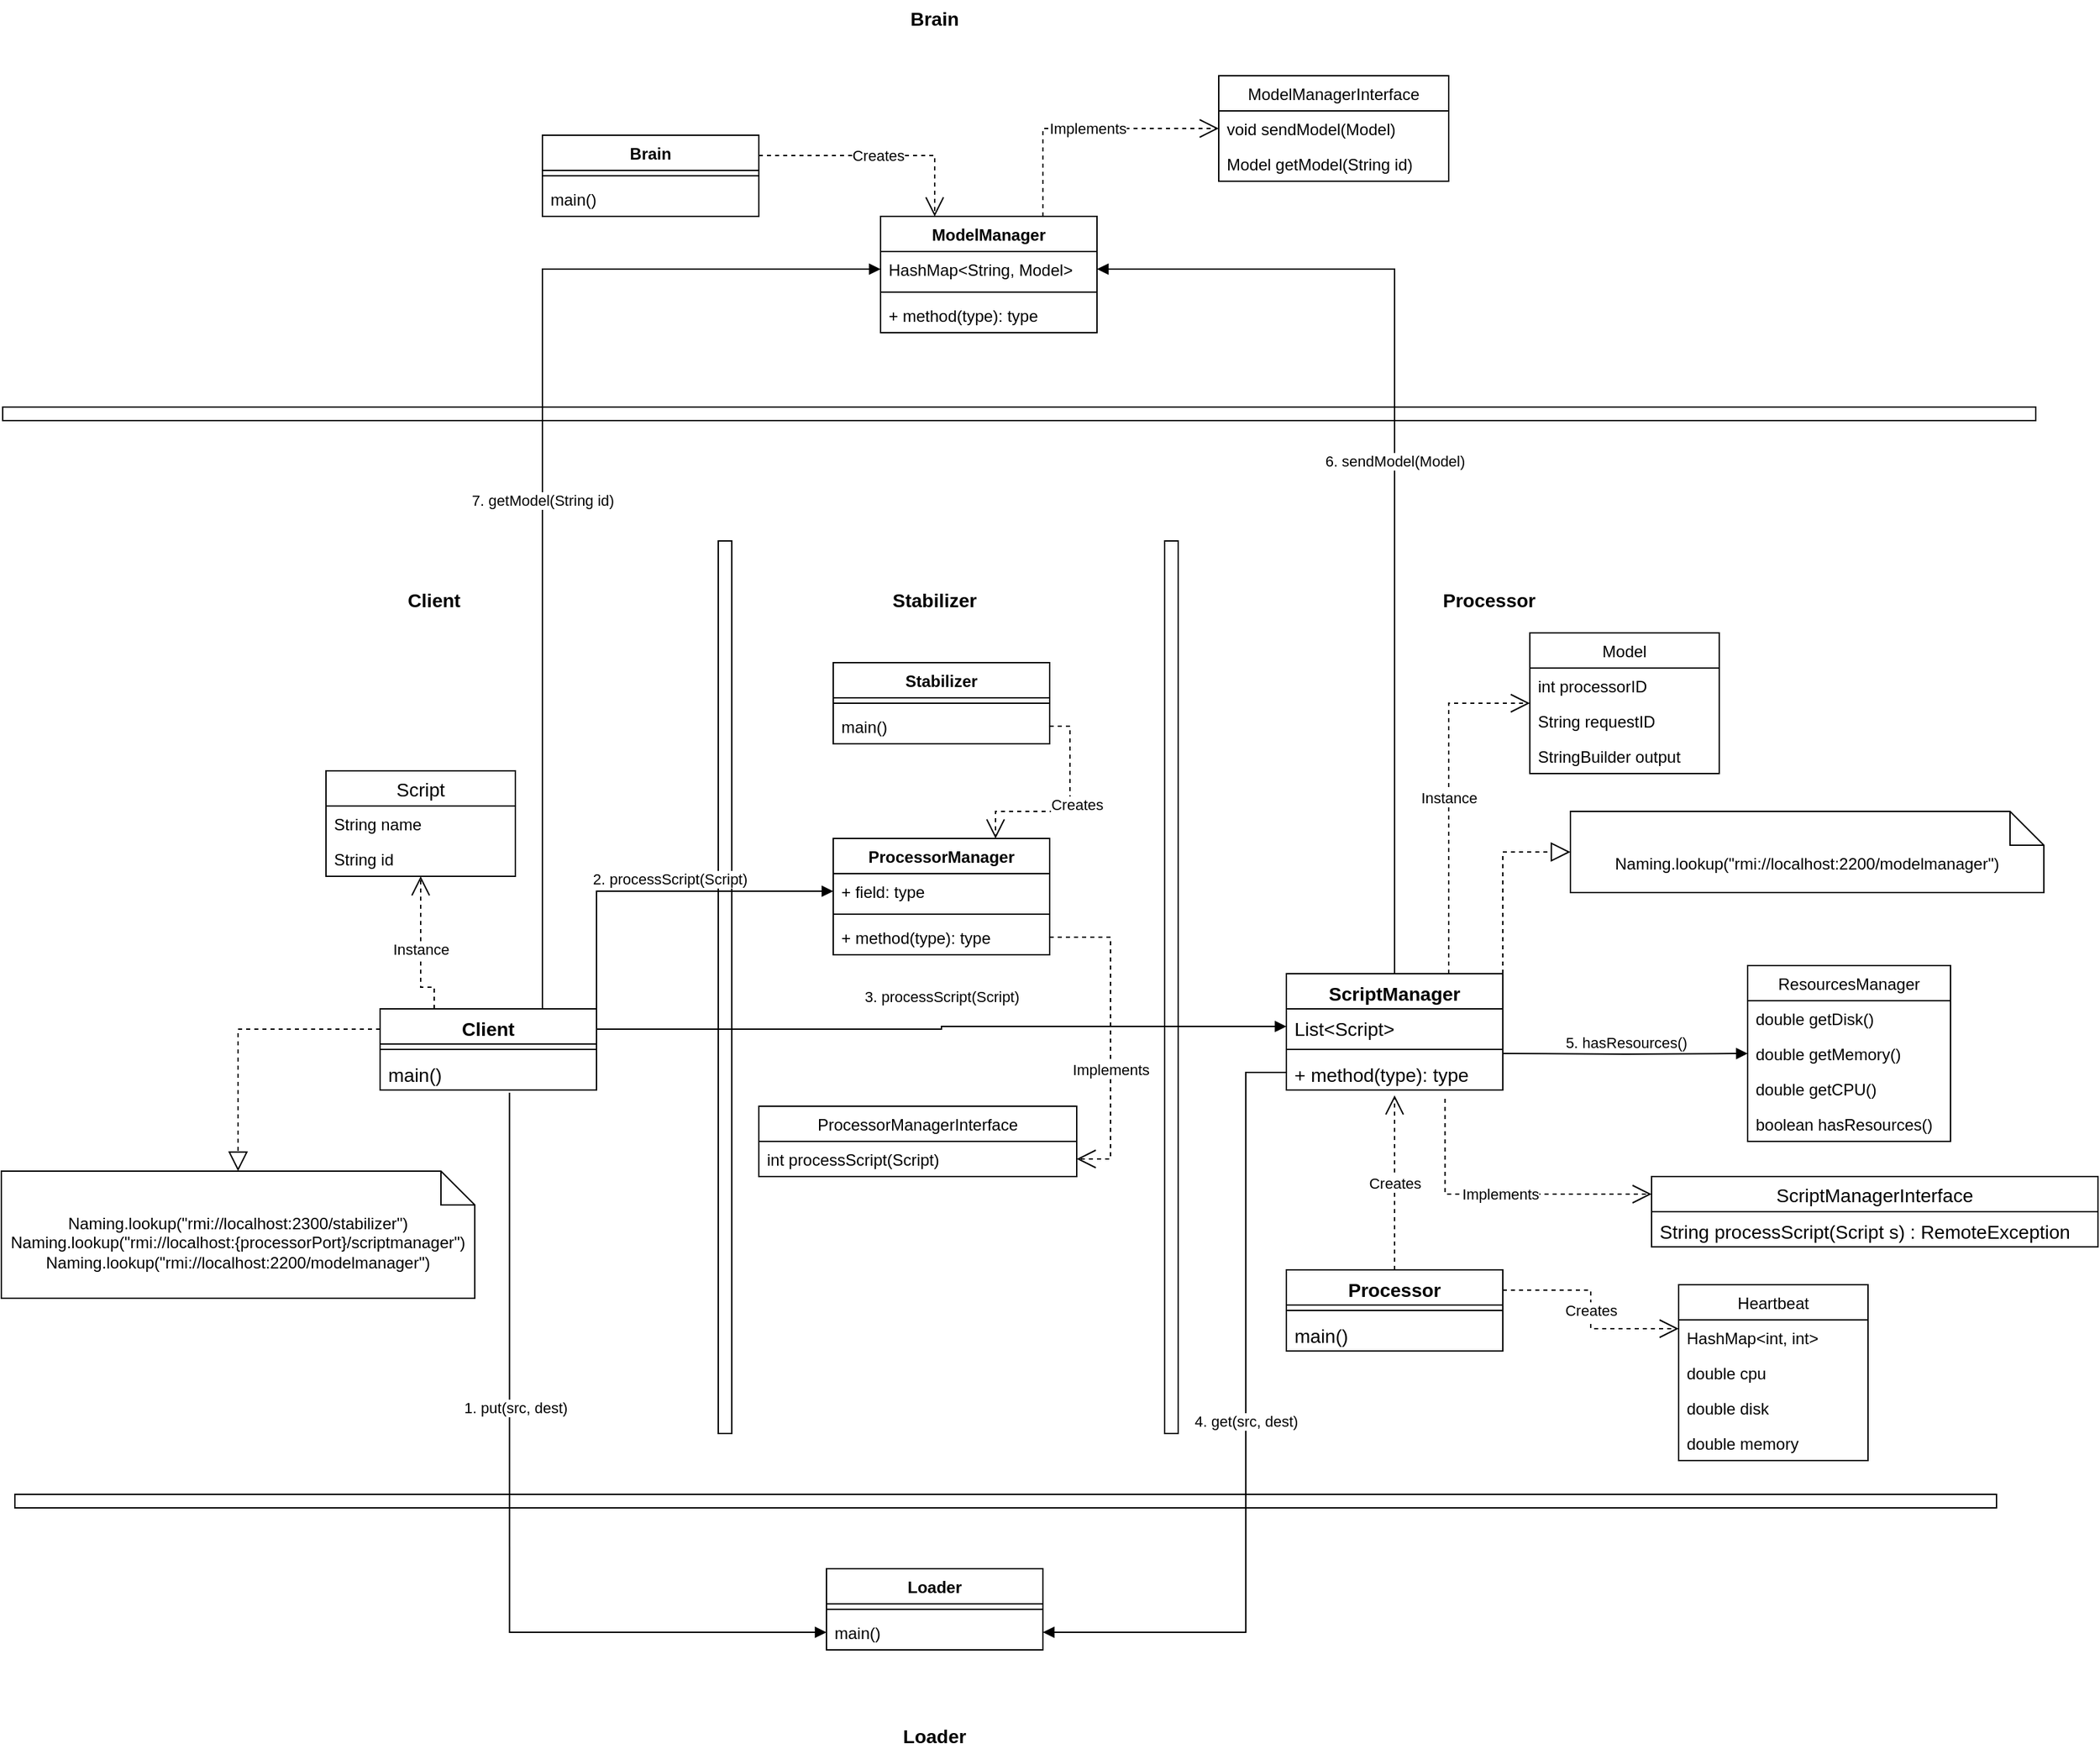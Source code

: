 <mxfile version="15.4.0" type="device"><diagram id="C5RBs43oDa-KdzZeNtuy" name="Page-1"><mxGraphModel dx="2044" dy="2335" grid="1" gridSize="10" guides="1" tooltips="1" connect="1" arrows="1" fold="1" page="1" pageScale="1" pageWidth="827" pageHeight="1169" math="0" shadow="0"><root><mxCell id="WIyWlLk6GJQsqaUBKTNV-0"/><mxCell id="WIyWlLk6GJQsqaUBKTNV-1" parent="WIyWlLk6GJQsqaUBKTNV-0"/><mxCell id="097dCjv2Wx_3YCS_H8Qn-5" value="Script" style="swimlane;fontStyle=0;childLayout=stackLayout;horizontal=1;startSize=26;fillColor=none;horizontalStack=0;resizeParent=1;resizeParentMax=0;resizeLast=0;collapsible=1;marginBottom=0;fontSize=14;" parent="WIyWlLk6GJQsqaUBKTNV-1" vertex="1"><mxGeometry x="310" y="390" width="140" height="78" as="geometry"/></mxCell><mxCell id="VnGSUot_ZPBonElB4AS1-66" value="String name" style="text;strokeColor=none;fillColor=none;align=left;verticalAlign=top;spacingLeft=4;spacingRight=4;overflow=hidden;rotatable=0;points=[[0,0.5],[1,0.5]];portConstraint=eastwest;" vertex="1" parent="097dCjv2Wx_3YCS_H8Qn-5"><mxGeometry y="26" width="140" height="26" as="geometry"/></mxCell><mxCell id="VnGSUot_ZPBonElB4AS1-65" value="String id" style="text;strokeColor=none;fillColor=none;align=left;verticalAlign=top;spacingLeft=4;spacingRight=4;overflow=hidden;rotatable=0;points=[[0,0.5],[1,0.5]];portConstraint=eastwest;" vertex="1" parent="097dCjv2Wx_3YCS_H8Qn-5"><mxGeometry y="52" width="140" height="26" as="geometry"/></mxCell><mxCell id="097dCjv2Wx_3YCS_H8Qn-11" value="Client" style="text;align=center;fontStyle=1;verticalAlign=middle;spacingLeft=3;spacingRight=3;strokeColor=none;rotatable=0;points=[[0,0.5],[1,0.5]];portConstraint=eastwest;fontSize=14;" parent="WIyWlLk6GJQsqaUBKTNV-1" vertex="1"><mxGeometry x="350" y="250" width="80" height="26" as="geometry"/></mxCell><mxCell id="097dCjv2Wx_3YCS_H8Qn-12" value="Stabilizer" style="text;align=center;fontStyle=1;verticalAlign=middle;spacingLeft=3;spacingRight=3;strokeColor=none;rotatable=0;points=[[0,0.5],[1,0.5]];portConstraint=eastwest;fontSize=14;" parent="WIyWlLk6GJQsqaUBKTNV-1" vertex="1"><mxGeometry x="720" y="250" width="80" height="26" as="geometry"/></mxCell><mxCell id="097dCjv2Wx_3YCS_H8Qn-13" value="" style="html=1;points=[];perimeter=orthogonalPerimeter;fontSize=14;" parent="WIyWlLk6GJQsqaUBKTNV-1" vertex="1"><mxGeometry x="600" y="220" width="10" height="660" as="geometry"/></mxCell><mxCell id="097dCjv2Wx_3YCS_H8Qn-15" value="" style="html=1;points=[];perimeter=orthogonalPerimeter;fontSize=14;" parent="WIyWlLk6GJQsqaUBKTNV-1" vertex="1"><mxGeometry x="930" y="220" width="10" height="660" as="geometry"/></mxCell><mxCell id="097dCjv2Wx_3YCS_H8Qn-16" value="Processor" style="text;align=center;fontStyle=1;verticalAlign=middle;spacingLeft=3;spacingRight=3;strokeColor=none;rotatable=0;points=[[0,0.5],[1,0.5]];portConstraint=eastwest;fontSize=14;" parent="WIyWlLk6GJQsqaUBKTNV-1" vertex="1"><mxGeometry x="1130" y="250" width="80" height="26" as="geometry"/></mxCell><mxCell id="097dCjv2Wx_3YCS_H8Qn-17" value="Brain" style="text;align=center;fontStyle=1;verticalAlign=middle;spacingLeft=3;spacingRight=3;strokeColor=none;rotatable=0;points=[[0,0.5],[1,0.5]];portConstraint=eastwest;fontSize=14;" parent="WIyWlLk6GJQsqaUBKTNV-1" vertex="1"><mxGeometry x="720" y="-180" width="80" height="26" as="geometry"/></mxCell><mxCell id="097dCjv2Wx_3YCS_H8Qn-18" value="" style="html=1;points=[];perimeter=orthogonalPerimeter;fontSize=14;rotation=90;" parent="WIyWlLk6GJQsqaUBKTNV-1" vertex="1"><mxGeometry x="817.5" y="-625.5" width="10" height="1503" as="geometry"/></mxCell><mxCell id="097dCjv2Wx_3YCS_H8Qn-19" value="" style="html=1;points=[];perimeter=orthogonalPerimeter;fontSize=14;rotation=90;" parent="WIyWlLk6GJQsqaUBKTNV-1" vertex="1"><mxGeometry x="807.5" y="197.5" width="10" height="1465" as="geometry"/></mxCell><mxCell id="097dCjv2Wx_3YCS_H8Qn-20" value="Loader" style="text;align=center;fontStyle=1;verticalAlign=middle;spacingLeft=3;spacingRight=3;strokeColor=none;rotatable=0;points=[[0,0.5],[1,0.5]];portConstraint=eastwest;fontSize=14;" parent="WIyWlLk6GJQsqaUBKTNV-1" vertex="1"><mxGeometry x="720" y="1090" width="80" height="26" as="geometry"/></mxCell><mxCell id="097dCjv2Wx_3YCS_H8Qn-21" value="Client" style="swimlane;fontStyle=1;align=center;verticalAlign=top;childLayout=stackLayout;horizontal=1;startSize=26;horizontalStack=0;resizeParent=1;resizeParentMax=0;resizeLast=0;collapsible=1;marginBottom=0;fontSize=14;" parent="WIyWlLk6GJQsqaUBKTNV-1" vertex="1"><mxGeometry x="350" y="566" width="160" height="60" as="geometry"/></mxCell><mxCell id="097dCjv2Wx_3YCS_H8Qn-23" value="" style="line;strokeWidth=1;fillColor=none;align=left;verticalAlign=middle;spacingTop=-1;spacingLeft=3;spacingRight=3;rotatable=0;labelPosition=right;points=[];portConstraint=eastwest;fontSize=14;" parent="097dCjv2Wx_3YCS_H8Qn-21" vertex="1"><mxGeometry y="26" width="160" height="8" as="geometry"/></mxCell><mxCell id="097dCjv2Wx_3YCS_H8Qn-24" value="main()" style="text;strokeColor=none;fillColor=none;align=left;verticalAlign=top;spacingLeft=4;spacingRight=4;overflow=hidden;rotatable=0;points=[[0,0.5],[1,0.5]];portConstraint=eastwest;fontSize=14;" parent="097dCjv2Wx_3YCS_H8Qn-21" vertex="1"><mxGeometry y="34" width="160" height="26" as="geometry"/></mxCell><mxCell id="097dCjv2Wx_3YCS_H8Qn-25" value="Processor" style="swimlane;fontStyle=1;align=center;verticalAlign=top;childLayout=stackLayout;horizontal=1;startSize=26;horizontalStack=0;resizeParent=1;resizeParentMax=0;resizeLast=0;collapsible=1;marginBottom=0;fontSize=14;" parent="WIyWlLk6GJQsqaUBKTNV-1" vertex="1"><mxGeometry x="1020" y="759" width="160" height="60" as="geometry"/></mxCell><mxCell id="097dCjv2Wx_3YCS_H8Qn-27" value="" style="line;strokeWidth=1;fillColor=none;align=left;verticalAlign=middle;spacingTop=-1;spacingLeft=3;spacingRight=3;rotatable=0;labelPosition=right;points=[];portConstraint=eastwest;fontSize=14;" parent="097dCjv2Wx_3YCS_H8Qn-25" vertex="1"><mxGeometry y="26" width="160" height="8" as="geometry"/></mxCell><mxCell id="097dCjv2Wx_3YCS_H8Qn-28" value="main()" style="text;strokeColor=none;fillColor=none;align=left;verticalAlign=top;spacingLeft=4;spacingRight=4;overflow=hidden;rotatable=0;points=[[0,0.5],[1,0.5]];portConstraint=eastwest;fontSize=14;" parent="097dCjv2Wx_3YCS_H8Qn-25" vertex="1"><mxGeometry y="34" width="160" height="26" as="geometry"/></mxCell><mxCell id="097dCjv2Wx_3YCS_H8Qn-29" value="ScriptManager" style="swimlane;fontStyle=1;align=center;verticalAlign=top;childLayout=stackLayout;horizontal=1;startSize=26;horizontalStack=0;resizeParent=1;resizeParentMax=0;resizeLast=0;collapsible=1;marginBottom=0;fontSize=14;" parent="WIyWlLk6GJQsqaUBKTNV-1" vertex="1"><mxGeometry x="1020" y="540" width="160" height="86" as="geometry"/></mxCell><mxCell id="097dCjv2Wx_3YCS_H8Qn-30" value="List&lt;Script&gt;" style="text;strokeColor=none;fillColor=none;align=left;verticalAlign=top;spacingLeft=4;spacingRight=4;overflow=hidden;rotatable=0;points=[[0,0.5],[1,0.5]];portConstraint=eastwest;fontSize=14;" parent="097dCjv2Wx_3YCS_H8Qn-29" vertex="1"><mxGeometry y="26" width="160" height="26" as="geometry"/></mxCell><mxCell id="097dCjv2Wx_3YCS_H8Qn-31" value="" style="line;strokeWidth=1;fillColor=none;align=left;verticalAlign=middle;spacingTop=-1;spacingLeft=3;spacingRight=3;rotatable=0;labelPosition=right;points=[];portConstraint=eastwest;fontSize=14;" parent="097dCjv2Wx_3YCS_H8Qn-29" vertex="1"><mxGeometry y="52" width="160" height="8" as="geometry"/></mxCell><mxCell id="097dCjv2Wx_3YCS_H8Qn-32" value="+ method(type): type" style="text;strokeColor=none;fillColor=none;align=left;verticalAlign=top;spacingLeft=4;spacingRight=4;overflow=hidden;rotatable=0;points=[[0,0.5],[1,0.5]];portConstraint=eastwest;fontSize=14;" parent="097dCjv2Wx_3YCS_H8Qn-29" vertex="1"><mxGeometry y="60" width="160" height="26" as="geometry"/></mxCell><mxCell id="097dCjv2Wx_3YCS_H8Qn-33" value="ScriptManagerInterface" style="swimlane;fontStyle=0;childLayout=stackLayout;horizontal=1;startSize=26;fillColor=none;horizontalStack=0;resizeParent=1;resizeParentMax=0;resizeLast=0;collapsible=1;marginBottom=0;fontSize=14;" parent="WIyWlLk6GJQsqaUBKTNV-1" vertex="1"><mxGeometry x="1290" y="690" width="330" height="52" as="geometry"/></mxCell><mxCell id="097dCjv2Wx_3YCS_H8Qn-34" value="String processScript(Script s) : RemoteException" style="text;strokeColor=none;fillColor=none;align=left;verticalAlign=top;spacingLeft=4;spacingRight=4;overflow=hidden;rotatable=0;points=[[0,0.5],[1,0.5]];portConstraint=eastwest;fontSize=14;" parent="097dCjv2Wx_3YCS_H8Qn-33" vertex="1"><mxGeometry y="26" width="330" height="26" as="geometry"/></mxCell><mxCell id="VnGSUot_ZPBonElB4AS1-1" value="3. processScript(Script)" style="html=1;verticalAlign=bottom;endArrow=block;rounded=0;edgeStyle=orthogonalEdgeStyle;entryX=0;entryY=0.5;entryDx=0;entryDy=0;exitX=1;exitY=0.25;exitDx=0;exitDy=0;" edge="1" parent="WIyWlLk6GJQsqaUBKTNV-1" source="097dCjv2Wx_3YCS_H8Qn-21" target="097dCjv2Wx_3YCS_H8Qn-30"><mxGeometry x="-0.007" y="-15" width="80" relative="1" as="geometry"><mxPoint x="920" y="500" as="sourcePoint"/><mxPoint x="1000" y="500" as="targetPoint"/><mxPoint x="1" y="-30" as="offset"/></mxGeometry></mxCell><mxCell id="VnGSUot_ZPBonElB4AS1-2" value="Loader" style="swimlane;fontStyle=1;align=center;verticalAlign=top;childLayout=stackLayout;horizontal=1;startSize=26;horizontalStack=0;resizeParent=1;resizeParentMax=0;resizeLast=0;collapsible=1;marginBottom=0;" vertex="1" parent="WIyWlLk6GJQsqaUBKTNV-1"><mxGeometry x="680" y="980" width="160" height="60" as="geometry"/></mxCell><mxCell id="VnGSUot_ZPBonElB4AS1-4" value="" style="line;strokeWidth=1;fillColor=none;align=left;verticalAlign=middle;spacingTop=-1;spacingLeft=3;spacingRight=3;rotatable=0;labelPosition=right;points=[];portConstraint=eastwest;" vertex="1" parent="VnGSUot_ZPBonElB4AS1-2"><mxGeometry y="26" width="160" height="8" as="geometry"/></mxCell><mxCell id="VnGSUot_ZPBonElB4AS1-5" value="main()" style="text;strokeColor=none;fillColor=none;align=left;verticalAlign=top;spacingLeft=4;spacingRight=4;overflow=hidden;rotatable=0;points=[[0,0.5],[1,0.5]];portConstraint=eastwest;" vertex="1" parent="VnGSUot_ZPBonElB4AS1-2"><mxGeometry y="34" width="160" height="26" as="geometry"/></mxCell><mxCell id="VnGSUot_ZPBonElB4AS1-6" value="1. put(src, dest)" style="html=1;verticalAlign=bottom;endArrow=block;rounded=0;edgeStyle=orthogonalEdgeStyle;entryX=0;entryY=0.5;entryDx=0;entryDy=0;exitX=0.598;exitY=1.075;exitDx=0;exitDy=0;exitPerimeter=0;" edge="1" parent="WIyWlLk6GJQsqaUBKTNV-1" source="097dCjv2Wx_3YCS_H8Qn-24" target="VnGSUot_ZPBonElB4AS1-5"><mxGeometry x="-0.236" y="4" width="80" relative="1" as="geometry"><mxPoint x="446" y="770" as="sourcePoint"/><mxPoint x="680" y="1209" as="targetPoint"/><Array as="points"><mxPoint x="446" y="1027"/></Array><mxPoint as="offset"/></mxGeometry></mxCell><mxCell id="VnGSUot_ZPBonElB4AS1-9" value="Model" style="swimlane;fontStyle=0;childLayout=stackLayout;horizontal=1;startSize=26;fillColor=none;horizontalStack=0;resizeParent=1;resizeParentMax=0;resizeLast=0;collapsible=1;marginBottom=0;" vertex="1" parent="WIyWlLk6GJQsqaUBKTNV-1"><mxGeometry x="1200" y="288" width="140" height="104" as="geometry"/></mxCell><mxCell id="VnGSUot_ZPBonElB4AS1-67" value="int processorID" style="text;strokeColor=none;fillColor=none;align=left;verticalAlign=top;spacingLeft=4;spacingRight=4;overflow=hidden;rotatable=0;points=[[0,0.5],[1,0.5]];portConstraint=eastwest;" vertex="1" parent="VnGSUot_ZPBonElB4AS1-9"><mxGeometry y="26" width="140" height="26" as="geometry"/></mxCell><mxCell id="VnGSUot_ZPBonElB4AS1-69" value="String requestID" style="text;strokeColor=none;fillColor=none;align=left;verticalAlign=top;spacingLeft=4;spacingRight=4;overflow=hidden;rotatable=0;points=[[0,0.5],[1,0.5]];portConstraint=eastwest;" vertex="1" parent="VnGSUot_ZPBonElB4AS1-9"><mxGeometry y="52" width="140" height="26" as="geometry"/></mxCell><mxCell id="VnGSUot_ZPBonElB4AS1-68" value="StringBuilder output" style="text;strokeColor=none;fillColor=none;align=left;verticalAlign=top;spacingLeft=4;spacingRight=4;overflow=hidden;rotatable=0;points=[[0,0.5],[1,0.5]];portConstraint=eastwest;" vertex="1" parent="VnGSUot_ZPBonElB4AS1-9"><mxGeometry y="78" width="140" height="26" as="geometry"/></mxCell><mxCell id="VnGSUot_ZPBonElB4AS1-13" value="ResourcesManager" style="swimlane;fontStyle=0;childLayout=stackLayout;horizontal=1;startSize=26;fillColor=none;horizontalStack=0;resizeParent=1;resizeParentMax=0;resizeLast=0;collapsible=1;marginBottom=0;" vertex="1" parent="WIyWlLk6GJQsqaUBKTNV-1"><mxGeometry x="1361" y="534" width="150" height="130" as="geometry"/></mxCell><mxCell id="VnGSUot_ZPBonElB4AS1-14" value="double getDisk()" style="text;strokeColor=none;fillColor=none;align=left;verticalAlign=top;spacingLeft=4;spacingRight=4;overflow=hidden;rotatable=0;points=[[0,0.5],[1,0.5]];portConstraint=eastwest;" vertex="1" parent="VnGSUot_ZPBonElB4AS1-13"><mxGeometry y="26" width="150" height="26" as="geometry"/></mxCell><mxCell id="VnGSUot_ZPBonElB4AS1-15" value="double getMemory()" style="text;strokeColor=none;fillColor=none;align=left;verticalAlign=top;spacingLeft=4;spacingRight=4;overflow=hidden;rotatable=0;points=[[0,0.5],[1,0.5]];portConstraint=eastwest;" vertex="1" parent="VnGSUot_ZPBonElB4AS1-13"><mxGeometry y="52" width="150" height="26" as="geometry"/></mxCell><mxCell id="VnGSUot_ZPBonElB4AS1-16" value="double getCPU()" style="text;strokeColor=none;fillColor=none;align=left;verticalAlign=top;spacingLeft=4;spacingRight=4;overflow=hidden;rotatable=0;points=[[0,0.5],[1,0.5]];portConstraint=eastwest;" vertex="1" parent="VnGSUot_ZPBonElB4AS1-13"><mxGeometry y="78" width="150" height="26" as="geometry"/></mxCell><mxCell id="VnGSUot_ZPBonElB4AS1-64" value="boolean hasResources()" style="text;strokeColor=none;fillColor=none;align=left;verticalAlign=top;spacingLeft=4;spacingRight=4;overflow=hidden;rotatable=0;points=[[0,0.5],[1,0.5]];portConstraint=eastwest;" vertex="1" parent="VnGSUot_ZPBonElB4AS1-13"><mxGeometry y="104" width="150" height="26" as="geometry"/></mxCell><mxCell id="VnGSUot_ZPBonElB4AS1-17" value="ModelManager" style="swimlane;fontStyle=1;align=center;verticalAlign=top;childLayout=stackLayout;horizontal=1;startSize=26;horizontalStack=0;resizeParent=1;resizeParentMax=0;resizeLast=0;collapsible=1;marginBottom=0;" vertex="1" parent="WIyWlLk6GJQsqaUBKTNV-1"><mxGeometry x="720" y="-20" width="160" height="86" as="geometry"/></mxCell><mxCell id="VnGSUot_ZPBonElB4AS1-18" value="HashMap&lt;String, Model&gt;" style="text;strokeColor=none;fillColor=none;align=left;verticalAlign=top;spacingLeft=4;spacingRight=4;overflow=hidden;rotatable=0;points=[[0,0.5],[1,0.5]];portConstraint=eastwest;" vertex="1" parent="VnGSUot_ZPBonElB4AS1-17"><mxGeometry y="26" width="160" height="26" as="geometry"/></mxCell><mxCell id="VnGSUot_ZPBonElB4AS1-19" value="" style="line;strokeWidth=1;fillColor=none;align=left;verticalAlign=middle;spacingTop=-1;spacingLeft=3;spacingRight=3;rotatable=0;labelPosition=right;points=[];portConstraint=eastwest;" vertex="1" parent="VnGSUot_ZPBonElB4AS1-17"><mxGeometry y="52" width="160" height="8" as="geometry"/></mxCell><mxCell id="VnGSUot_ZPBonElB4AS1-20" value="+ method(type): type" style="text;strokeColor=none;fillColor=none;align=left;verticalAlign=top;spacingLeft=4;spacingRight=4;overflow=hidden;rotatable=0;points=[[0,0.5],[1,0.5]];portConstraint=eastwest;" vertex="1" parent="VnGSUot_ZPBonElB4AS1-17"><mxGeometry y="60" width="160" height="26" as="geometry"/></mxCell><mxCell id="VnGSUot_ZPBonElB4AS1-21" value="ModelManagerInterface" style="swimlane;fontStyle=0;childLayout=stackLayout;horizontal=1;startSize=26;fillColor=none;horizontalStack=0;resizeParent=1;resizeParentMax=0;resizeLast=0;collapsible=1;marginBottom=0;" vertex="1" parent="WIyWlLk6GJQsqaUBKTNV-1"><mxGeometry x="970" y="-124" width="170" height="78" as="geometry"/></mxCell><mxCell id="VnGSUot_ZPBonElB4AS1-22" value="void sendModel(Model)" style="text;strokeColor=none;fillColor=none;align=left;verticalAlign=top;spacingLeft=4;spacingRight=4;overflow=hidden;rotatable=0;points=[[0,0.5],[1,0.5]];portConstraint=eastwest;" vertex="1" parent="VnGSUot_ZPBonElB4AS1-21"><mxGeometry y="26" width="170" height="26" as="geometry"/></mxCell><mxCell id="VnGSUot_ZPBonElB4AS1-23" value="Model getModel(String id)" style="text;strokeColor=none;fillColor=none;align=left;verticalAlign=top;spacingLeft=4;spacingRight=4;overflow=hidden;rotatable=0;points=[[0,0.5],[1,0.5]];portConstraint=eastwest;" vertex="1" parent="VnGSUot_ZPBonElB4AS1-21"><mxGeometry y="52" width="170" height="26" as="geometry"/></mxCell><mxCell id="VnGSUot_ZPBonElB4AS1-25" value="Instance" style="endArrow=open;endSize=12;dashed=1;html=1;rounded=0;edgeStyle=orthogonalEdgeStyle;exitX=0.25;exitY=0;exitDx=0;exitDy=0;entryX=0.5;entryY=1;entryDx=0;entryDy=0;" edge="1" parent="WIyWlLk6GJQsqaUBKTNV-1" source="097dCjv2Wx_3YCS_H8Qn-21" target="097dCjv2Wx_3YCS_H8Qn-5"><mxGeometry width="160" relative="1" as="geometry"><mxPoint x="300" y="860" as="sourcePoint"/><mxPoint x="440" y="700" as="targetPoint"/><Array as="points"><mxPoint x="390" y="550"/><mxPoint x="380" y="550"/></Array></mxGeometry></mxCell><mxCell id="VnGSUot_ZPBonElB4AS1-30" value="Creates" style="endArrow=open;endSize=12;dashed=1;html=1;rounded=0;edgeStyle=orthogonalEdgeStyle;exitX=0.5;exitY=0;exitDx=0;exitDy=0;" edge="1" parent="WIyWlLk6GJQsqaUBKTNV-1" source="097dCjv2Wx_3YCS_H8Qn-25"><mxGeometry width="160" relative="1" as="geometry"><mxPoint x="1100" y="710" as="sourcePoint"/><mxPoint x="1100" y="630" as="targetPoint"/></mxGeometry></mxCell><mxCell id="VnGSUot_ZPBonElB4AS1-31" value="Implements" style="endArrow=open;endSize=12;dashed=1;html=1;rounded=0;edgeStyle=orthogonalEdgeStyle;entryX=0;entryY=0.25;entryDx=0;entryDy=0;exitX=0.733;exitY=1.251;exitDx=0;exitDy=0;exitPerimeter=0;" edge="1" parent="WIyWlLk6GJQsqaUBKTNV-1" source="097dCjv2Wx_3YCS_H8Qn-32" target="097dCjv2Wx_3YCS_H8Qn-33"><mxGeometry width="160" relative="1" as="geometry"><mxPoint x="1120" y="710" as="sourcePoint"/><mxPoint x="1280" y="710" as="targetPoint"/><Array as="points"><mxPoint x="1137" y="703"/></Array></mxGeometry></mxCell><mxCell id="VnGSUot_ZPBonElB4AS1-32" value="4. get(src, dest)" style="html=1;verticalAlign=bottom;endArrow=block;rounded=0;edgeStyle=orthogonalEdgeStyle;exitX=0;exitY=0.5;exitDx=0;exitDy=0;entryX=1;entryY=0.5;entryDx=0;entryDy=0;" edge="1" parent="WIyWlLk6GJQsqaUBKTNV-1" source="097dCjv2Wx_3YCS_H8Qn-32" target="VnGSUot_ZPBonElB4AS1-5"><mxGeometry width="80" relative="1" as="geometry"><mxPoint x="960" y="680" as="sourcePoint"/><mxPoint x="960" y="1210" as="targetPoint"/><Array as="points"><mxPoint x="990" y="613"/><mxPoint x="990" y="1027"/></Array></mxGeometry></mxCell><mxCell id="VnGSUot_ZPBonElB4AS1-33" value="5. hasResources()" style="html=1;verticalAlign=bottom;endArrow=block;rounded=0;edgeStyle=orthogonalEdgeStyle;entryX=0;entryY=0.5;entryDx=0;entryDy=0;" edge="1" parent="WIyWlLk6GJQsqaUBKTNV-1" target="VnGSUot_ZPBonElB4AS1-15"><mxGeometry width="80" relative="1" as="geometry"><mxPoint x="1180" y="599" as="sourcePoint"/><mxPoint x="1260" y="580" as="targetPoint"/></mxGeometry></mxCell><mxCell id="VnGSUot_ZPBonElB4AS1-34" value="Instance" style="endArrow=open;endSize=12;dashed=1;html=1;rounded=0;edgeStyle=orthogonalEdgeStyle;entryX=0;entryY=0.5;entryDx=0;entryDy=0;exitX=0.75;exitY=0;exitDx=0;exitDy=0;" edge="1" parent="WIyWlLk6GJQsqaUBKTNV-1" source="097dCjv2Wx_3YCS_H8Qn-29" target="VnGSUot_ZPBonElB4AS1-9"><mxGeometry width="160" relative="1" as="geometry"><mxPoint x="1080" y="420" as="sourcePoint"/><mxPoint x="1240" y="420" as="targetPoint"/></mxGeometry></mxCell><mxCell id="VnGSUot_ZPBonElB4AS1-35" value="Brain" style="swimlane;fontStyle=1;align=center;verticalAlign=top;childLayout=stackLayout;horizontal=1;startSize=26;horizontalStack=0;resizeParent=1;resizeParentMax=0;resizeLast=0;collapsible=1;marginBottom=0;" vertex="1" parent="WIyWlLk6GJQsqaUBKTNV-1"><mxGeometry x="470" y="-80" width="160" height="60" as="geometry"/></mxCell><mxCell id="VnGSUot_ZPBonElB4AS1-37" value="" style="line;strokeWidth=1;fillColor=none;align=left;verticalAlign=middle;spacingTop=-1;spacingLeft=3;spacingRight=3;rotatable=0;labelPosition=right;points=[];portConstraint=eastwest;" vertex="1" parent="VnGSUot_ZPBonElB4AS1-35"><mxGeometry y="26" width="160" height="8" as="geometry"/></mxCell><mxCell id="VnGSUot_ZPBonElB4AS1-38" value="main()" style="text;strokeColor=none;fillColor=none;align=left;verticalAlign=top;spacingLeft=4;spacingRight=4;overflow=hidden;rotatable=0;points=[[0,0.5],[1,0.5]];portConstraint=eastwest;" vertex="1" parent="VnGSUot_ZPBonElB4AS1-35"><mxGeometry y="34" width="160" height="26" as="geometry"/></mxCell><mxCell id="VnGSUot_ZPBonElB4AS1-39" value="Implements" style="endArrow=open;endSize=12;dashed=1;html=1;rounded=0;edgeStyle=orthogonalEdgeStyle;exitX=0.75;exitY=0;exitDx=0;exitDy=0;entryX=0;entryY=0.5;entryDx=0;entryDy=0;" edge="1" parent="WIyWlLk6GJQsqaUBKTNV-1" source="VnGSUot_ZPBonElB4AS1-17" target="VnGSUot_ZPBonElB4AS1-22"><mxGeometry width="160" relative="1" as="geometry"><mxPoint x="780" y="-100" as="sourcePoint"/><mxPoint x="940" y="-100" as="targetPoint"/></mxGeometry></mxCell><mxCell id="VnGSUot_ZPBonElB4AS1-40" value="Creates" style="endArrow=open;endSize=12;dashed=1;html=1;rounded=0;edgeStyle=orthogonalEdgeStyle;entryX=0.25;entryY=0;entryDx=0;entryDy=0;exitX=1;exitY=0.25;exitDx=0;exitDy=0;" edge="1" parent="WIyWlLk6GJQsqaUBKTNV-1" source="VnGSUot_ZPBonElB4AS1-35" target="VnGSUot_ZPBonElB4AS1-17"><mxGeometry width="160" relative="1" as="geometry"><mxPoint x="620" y="-125.67" as="sourcePoint"/><mxPoint x="780" y="-125.67" as="targetPoint"/></mxGeometry></mxCell><mxCell id="VnGSUot_ZPBonElB4AS1-41" value="6. sendModel(Model)" style="html=1;verticalAlign=bottom;endArrow=block;rounded=0;edgeStyle=orthogonalEdgeStyle;entryX=1;entryY=0.5;entryDx=0;entryDy=0;exitX=0.5;exitY=0;exitDx=0;exitDy=0;" edge="1" parent="WIyWlLk6GJQsqaUBKTNV-1" source="097dCjv2Wx_3YCS_H8Qn-29" target="VnGSUot_ZPBonElB4AS1-18"><mxGeometry width="80" relative="1" as="geometry"><mxPoint x="990" y="330" as="sourcePoint"/><mxPoint x="1070" y="330" as="targetPoint"/></mxGeometry></mxCell><mxCell id="VnGSUot_ZPBonElB4AS1-42" value="7. getModel(String id)" style="html=1;verticalAlign=bottom;endArrow=block;rounded=0;edgeStyle=orthogonalEdgeStyle;entryX=0;entryY=0.5;entryDx=0;entryDy=0;exitX=0.75;exitY=0;exitDx=0;exitDy=0;" edge="1" parent="WIyWlLk6GJQsqaUBKTNV-1" source="097dCjv2Wx_3YCS_H8Qn-21" target="VnGSUot_ZPBonElB4AS1-18"><mxGeometry x="-0.078" width="80" relative="1" as="geometry"><mxPoint x="500" y="510" as="sourcePoint"/><mxPoint x="500" y="40" as="targetPoint"/><mxPoint as="offset"/></mxGeometry></mxCell><mxCell id="VnGSUot_ZPBonElB4AS1-43" value="Stabilizer" style="swimlane;fontStyle=1;align=center;verticalAlign=top;childLayout=stackLayout;horizontal=1;startSize=26;horizontalStack=0;resizeParent=1;resizeParentMax=0;resizeLast=0;collapsible=1;marginBottom=0;" vertex="1" parent="WIyWlLk6GJQsqaUBKTNV-1"><mxGeometry x="685" y="310" width="160" height="60" as="geometry"/></mxCell><mxCell id="VnGSUot_ZPBonElB4AS1-45" value="" style="line;strokeWidth=1;fillColor=none;align=left;verticalAlign=middle;spacingTop=-1;spacingLeft=3;spacingRight=3;rotatable=0;labelPosition=right;points=[];portConstraint=eastwest;" vertex="1" parent="VnGSUot_ZPBonElB4AS1-43"><mxGeometry y="26" width="160" height="8" as="geometry"/></mxCell><mxCell id="VnGSUot_ZPBonElB4AS1-46" value="main()" style="text;strokeColor=none;fillColor=none;align=left;verticalAlign=top;spacingLeft=4;spacingRight=4;overflow=hidden;rotatable=0;points=[[0,0.5],[1,0.5]];portConstraint=eastwest;" vertex="1" parent="VnGSUot_ZPBonElB4AS1-43"><mxGeometry y="34" width="160" height="26" as="geometry"/></mxCell><mxCell id="VnGSUot_ZPBonElB4AS1-47" value="ProcessorManager" style="swimlane;fontStyle=1;align=center;verticalAlign=top;childLayout=stackLayout;horizontal=1;startSize=26;horizontalStack=0;resizeParent=1;resizeParentMax=0;resizeLast=0;collapsible=1;marginBottom=0;" vertex="1" parent="WIyWlLk6GJQsqaUBKTNV-1"><mxGeometry x="685" y="440" width="160" height="86" as="geometry"/></mxCell><mxCell id="VnGSUot_ZPBonElB4AS1-48" value="+ field: type" style="text;strokeColor=none;fillColor=none;align=left;verticalAlign=top;spacingLeft=4;spacingRight=4;overflow=hidden;rotatable=0;points=[[0,0.5],[1,0.5]];portConstraint=eastwest;" vertex="1" parent="VnGSUot_ZPBonElB4AS1-47"><mxGeometry y="26" width="160" height="26" as="geometry"/></mxCell><mxCell id="VnGSUot_ZPBonElB4AS1-49" value="" style="line;strokeWidth=1;fillColor=none;align=left;verticalAlign=middle;spacingTop=-1;spacingLeft=3;spacingRight=3;rotatable=0;labelPosition=right;points=[];portConstraint=eastwest;" vertex="1" parent="VnGSUot_ZPBonElB4AS1-47"><mxGeometry y="52" width="160" height="8" as="geometry"/></mxCell><mxCell id="VnGSUot_ZPBonElB4AS1-50" value="+ method(type): type" style="text;strokeColor=none;fillColor=none;align=left;verticalAlign=top;spacingLeft=4;spacingRight=4;overflow=hidden;rotatable=0;points=[[0,0.5],[1,0.5]];portConstraint=eastwest;" vertex="1" parent="VnGSUot_ZPBonElB4AS1-47"><mxGeometry y="60" width="160" height="26" as="geometry"/></mxCell><mxCell id="VnGSUot_ZPBonElB4AS1-51" value="ProcessorManagerInterface" style="swimlane;fontStyle=0;childLayout=stackLayout;horizontal=1;startSize=26;fillColor=none;horizontalStack=0;resizeParent=1;resizeParentMax=0;resizeLast=0;collapsible=1;marginBottom=0;" vertex="1" parent="WIyWlLk6GJQsqaUBKTNV-1"><mxGeometry x="630" y="638" width="235" height="52" as="geometry"/></mxCell><mxCell id="VnGSUot_ZPBonElB4AS1-52" value="int processScript(Script)" style="text;strokeColor=none;fillColor=none;align=left;verticalAlign=top;spacingLeft=4;spacingRight=4;overflow=hidden;rotatable=0;points=[[0,0.5],[1,0.5]];portConstraint=eastwest;" vertex="1" parent="VnGSUot_ZPBonElB4AS1-51"><mxGeometry y="26" width="235" height="26" as="geometry"/></mxCell><mxCell id="VnGSUot_ZPBonElB4AS1-55" value="Implements" style="endArrow=open;endSize=12;dashed=1;html=1;rounded=0;edgeStyle=orthogonalEdgeStyle;exitX=1;exitY=0.5;exitDx=0;exitDy=0;entryX=1;entryY=0.5;entryDx=0;entryDy=0;" edge="1" parent="WIyWlLk6GJQsqaUBKTNV-1" source="VnGSUot_ZPBonElB4AS1-50" target="VnGSUot_ZPBonElB4AS1-52"><mxGeometry x="0.214" width="160" relative="1" as="geometry"><mxPoint x="870" y="420" as="sourcePoint"/><mxPoint x="1030" y="420" as="targetPoint"/><Array as="points"><mxPoint x="890" y="513"/><mxPoint x="890" y="677"/></Array><mxPoint y="1" as="offset"/></mxGeometry></mxCell><mxCell id="VnGSUot_ZPBonElB4AS1-56" value="2. processScript(Script)" style="html=1;verticalAlign=bottom;endArrow=block;rounded=0;edgeStyle=orthogonalEdgeStyle;exitX=1;exitY=0;exitDx=0;exitDy=0;entryX=0;entryY=0.5;entryDx=0;entryDy=0;" edge="1" parent="WIyWlLk6GJQsqaUBKTNV-1" source="097dCjv2Wx_3YCS_H8Qn-21" target="VnGSUot_ZPBonElB4AS1-48"><mxGeometry x="0.075" width="80" relative="1" as="geometry"><mxPoint x="520" y="500" as="sourcePoint"/><mxPoint x="600" y="500" as="targetPoint"/><mxPoint as="offset"/></mxGeometry></mxCell><mxCell id="VnGSUot_ZPBonElB4AS1-57" value="Creates" style="endArrow=open;endSize=12;dashed=1;html=1;rounded=0;edgeStyle=orthogonalEdgeStyle;exitX=1;exitY=0.5;exitDx=0;exitDy=0;entryX=0.75;entryY=0;entryDx=0;entryDy=0;" edge="1" parent="WIyWlLk6GJQsqaUBKTNV-1" source="VnGSUot_ZPBonElB4AS1-46" target="VnGSUot_ZPBonElB4AS1-47"><mxGeometry x="-0.054" y="5" width="160" relative="1" as="geometry"><mxPoint x="850" y="370" as="sourcePoint"/><mxPoint x="1010" y="370" as="targetPoint"/><Array as="points"><mxPoint x="860" y="357"/><mxPoint x="860" y="420"/><mxPoint x="805" y="420"/></Array><mxPoint as="offset"/></mxGeometry></mxCell><mxCell id="VnGSUot_ZPBonElB4AS1-58" value="Naming.lookup(&quot;rmi://localhost:2200/modelmanager&quot;)" style="shape=note2;boundedLbl=1;whiteSpace=wrap;html=1;size=25;verticalAlign=top;align=center;" vertex="1" parent="WIyWlLk6GJQsqaUBKTNV-1"><mxGeometry x="1230" y="420" width="350" height="60" as="geometry"/></mxCell><mxCell id="VnGSUot_ZPBonElB4AS1-60" value="" style="endArrow=block;dashed=1;endFill=0;endSize=12;html=1;rounded=0;edgeStyle=orthogonalEdgeStyle;exitX=1;exitY=0;exitDx=0;exitDy=0;entryX=0;entryY=0.5;entryDx=0;entryDy=0;entryPerimeter=0;" edge="1" parent="WIyWlLk6GJQsqaUBKTNV-1" source="097dCjv2Wx_3YCS_H8Qn-29" target="VnGSUot_ZPBonElB4AS1-58"><mxGeometry width="160" relative="1" as="geometry"><mxPoint x="1170" y="510" as="sourcePoint"/><mxPoint x="1330" y="510" as="targetPoint"/></mxGeometry></mxCell><mxCell id="VnGSUot_ZPBonElB4AS1-61" value="Naming.lookup(&quot;rmi://localhost:2300/stabilizer&quot;)&lt;br&gt;Naming.lookup(&quot;rmi://localhost:{processorPort}/scriptmanager&quot;)&lt;br&gt;Naming.lookup(&quot;rmi://localhost:2200/modelmanager&quot;)" style="shape=note2;boundedLbl=1;whiteSpace=wrap;html=1;size=25;verticalAlign=top;align=center;" vertex="1" parent="WIyWlLk6GJQsqaUBKTNV-1"><mxGeometry x="70" y="686" width="350" height="94" as="geometry"/></mxCell><mxCell id="VnGSUot_ZPBonElB4AS1-62" value="" style="endArrow=block;dashed=1;endFill=0;endSize=12;html=1;rounded=0;edgeStyle=orthogonalEdgeStyle;entryX=0.5;entryY=0;entryDx=0;entryDy=0;entryPerimeter=0;exitX=0;exitY=0.25;exitDx=0;exitDy=0;" edge="1" parent="WIyWlLk6GJQsqaUBKTNV-1" source="097dCjv2Wx_3YCS_H8Qn-21" target="VnGSUot_ZPBonElB4AS1-61"><mxGeometry width="160" relative="1" as="geometry"><mxPoint x="140" y="610" as="sourcePoint"/><mxPoint x="300" y="610" as="targetPoint"/></mxGeometry></mxCell><mxCell id="VnGSUot_ZPBonElB4AS1-70" value="Heartbeat" style="swimlane;fontStyle=0;childLayout=stackLayout;horizontal=1;startSize=26;fillColor=none;horizontalStack=0;resizeParent=1;resizeParentMax=0;resizeLast=0;collapsible=1;marginBottom=0;" vertex="1" parent="WIyWlLk6GJQsqaUBKTNV-1"><mxGeometry x="1310" y="770" width="140" height="130" as="geometry"/></mxCell><mxCell id="VnGSUot_ZPBonElB4AS1-71" value="HashMap&lt;int, int&gt;" style="text;strokeColor=none;fillColor=none;align=left;verticalAlign=top;spacingLeft=4;spacingRight=4;overflow=hidden;rotatable=0;points=[[0,0.5],[1,0.5]];portConstraint=eastwest;" vertex="1" parent="VnGSUot_ZPBonElB4AS1-70"><mxGeometry y="26" width="140" height="26" as="geometry"/></mxCell><mxCell id="VnGSUot_ZPBonElB4AS1-72" value="double cpu" style="text;strokeColor=none;fillColor=none;align=left;verticalAlign=top;spacingLeft=4;spacingRight=4;overflow=hidden;rotatable=0;points=[[0,0.5],[1,0.5]];portConstraint=eastwest;" vertex="1" parent="VnGSUot_ZPBonElB4AS1-70"><mxGeometry y="52" width="140" height="26" as="geometry"/></mxCell><mxCell id="VnGSUot_ZPBonElB4AS1-74" value="double disk" style="text;strokeColor=none;fillColor=none;align=left;verticalAlign=top;spacingLeft=4;spacingRight=4;overflow=hidden;rotatable=0;points=[[0,0.5],[1,0.5]];portConstraint=eastwest;" vertex="1" parent="VnGSUot_ZPBonElB4AS1-70"><mxGeometry y="78" width="140" height="26" as="geometry"/></mxCell><mxCell id="VnGSUot_ZPBonElB4AS1-73" value="double memory" style="text;strokeColor=none;fillColor=none;align=left;verticalAlign=top;spacingLeft=4;spacingRight=4;overflow=hidden;rotatable=0;points=[[0,0.5],[1,0.5]];portConstraint=eastwest;" vertex="1" parent="VnGSUot_ZPBonElB4AS1-70"><mxGeometry y="104" width="140" height="26" as="geometry"/></mxCell><mxCell id="VnGSUot_ZPBonElB4AS1-76" value="Creates" style="endArrow=open;endSize=12;dashed=1;html=1;rounded=0;edgeStyle=orthogonalEdgeStyle;exitX=1;exitY=0.25;exitDx=0;exitDy=0;entryX=0;entryY=0.25;entryDx=0;entryDy=0;" edge="1" parent="WIyWlLk6GJQsqaUBKTNV-1" source="097dCjv2Wx_3YCS_H8Qn-25" target="VnGSUot_ZPBonElB4AS1-70"><mxGeometry width="160" relative="1" as="geometry"><mxPoint x="1130" y="850" as="sourcePoint"/><mxPoint x="1290" y="850" as="targetPoint"/></mxGeometry></mxCell></root></mxGraphModel></diagram></mxfile>